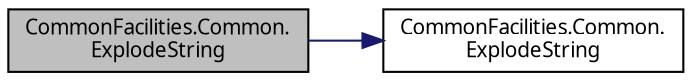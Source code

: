 digraph "CommonFacilities.Common.ExplodeString"
{
  edge [fontname="FreeSans.ttf",fontsize="10",labelfontname="FreeSans.ttf",labelfontsize="10"];
  node [fontname="FreeSans.ttf",fontsize="10",shape=record];
  rankdir="LR";
  Node1 [label="CommonFacilities.Common.\lExplodeString",height=0.2,width=0.4,color="black", fillcolor="grey75", style="filled", fontcolor="black"];
  Node1 -> Node2 [color="midnightblue",fontsize="10",style="solid",fontname="FreeSans.ttf"];
  Node2 [label="CommonFacilities.Common.\lExplodeString",height=0.2,width=0.4,color="black", fillcolor="white", style="filled",URL="$class_common_facilities_1_1_common.html#a8b10297528cafddba8fa28c0a207becc",tooltip="Разделение строки по разделителю "];
}
